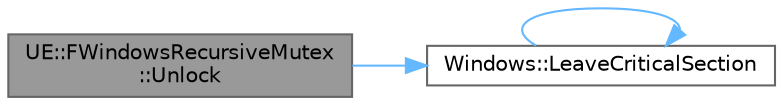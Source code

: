 digraph "UE::FWindowsRecursiveMutex::Unlock"
{
 // INTERACTIVE_SVG=YES
 // LATEX_PDF_SIZE
  bgcolor="transparent";
  edge [fontname=Helvetica,fontsize=10,labelfontname=Helvetica,labelfontsize=10];
  node [fontname=Helvetica,fontsize=10,shape=box,height=0.2,width=0.4];
  rankdir="LR";
  Node1 [id="Node000001",label="UE::FWindowsRecursiveMutex\l::Unlock",height=0.2,width=0.4,color="gray40", fillcolor="grey60", style="filled", fontcolor="black",tooltip=" "];
  Node1 -> Node2 [id="edge1_Node000001_Node000002",color="steelblue1",style="solid",tooltip=" "];
  Node2 [id="Node000002",label="Windows::LeaveCriticalSection",height=0.2,width=0.4,color="grey40", fillcolor="white", style="filled",URL="$d5/d0f/namespaceWindows.html#a592b888e8ee17f2dcbfeec76c69562c5",tooltip=" "];
  Node2 -> Node2 [id="edge2_Node000002_Node000002",color="steelblue1",style="solid",tooltip=" "];
}
